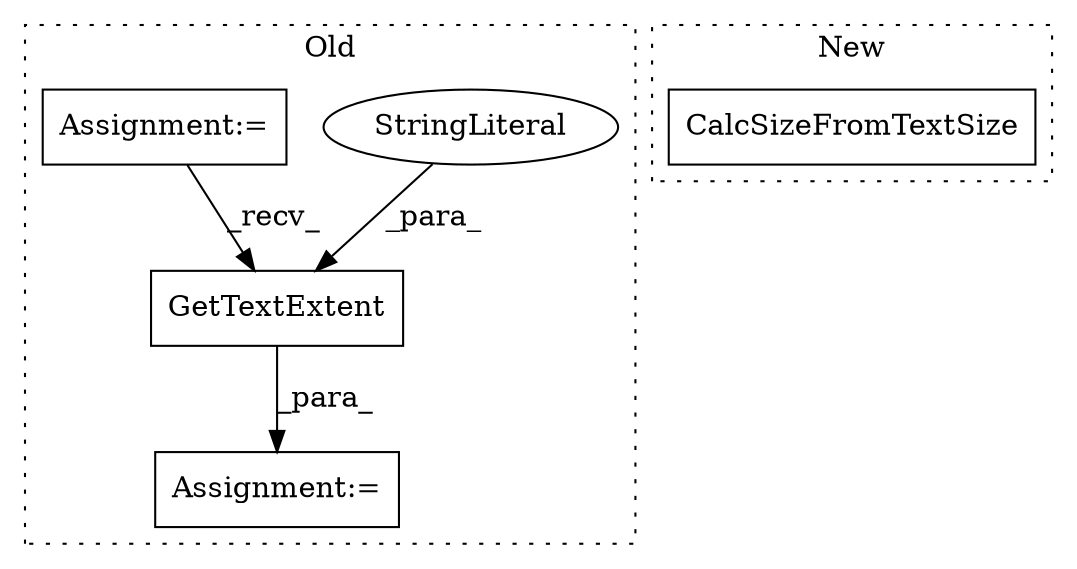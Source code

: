 digraph G {
subgraph cluster0 {
1 [label="GetTextExtent" a="32" s="32861,32880" l="14,1" shape="box"];
3 [label="Assignment:=" a="7" s="32856" l="2" shape="box"];
4 [label="StringLiteral" a="45" s="32875" l="5" shape="ellipse"];
5 [label="Assignment:=" a="7" s="32771" l="1" shape="box"];
label = "Old";
style="dotted";
}
subgraph cluster1 {
2 [label="CalcSizeFromTextSize" a="32" s="32754,32781" l="21,1" shape="box"];
label = "New";
style="dotted";
}
1 -> 3 [label="_para_"];
4 -> 1 [label="_para_"];
5 -> 1 [label="_recv_"];
}